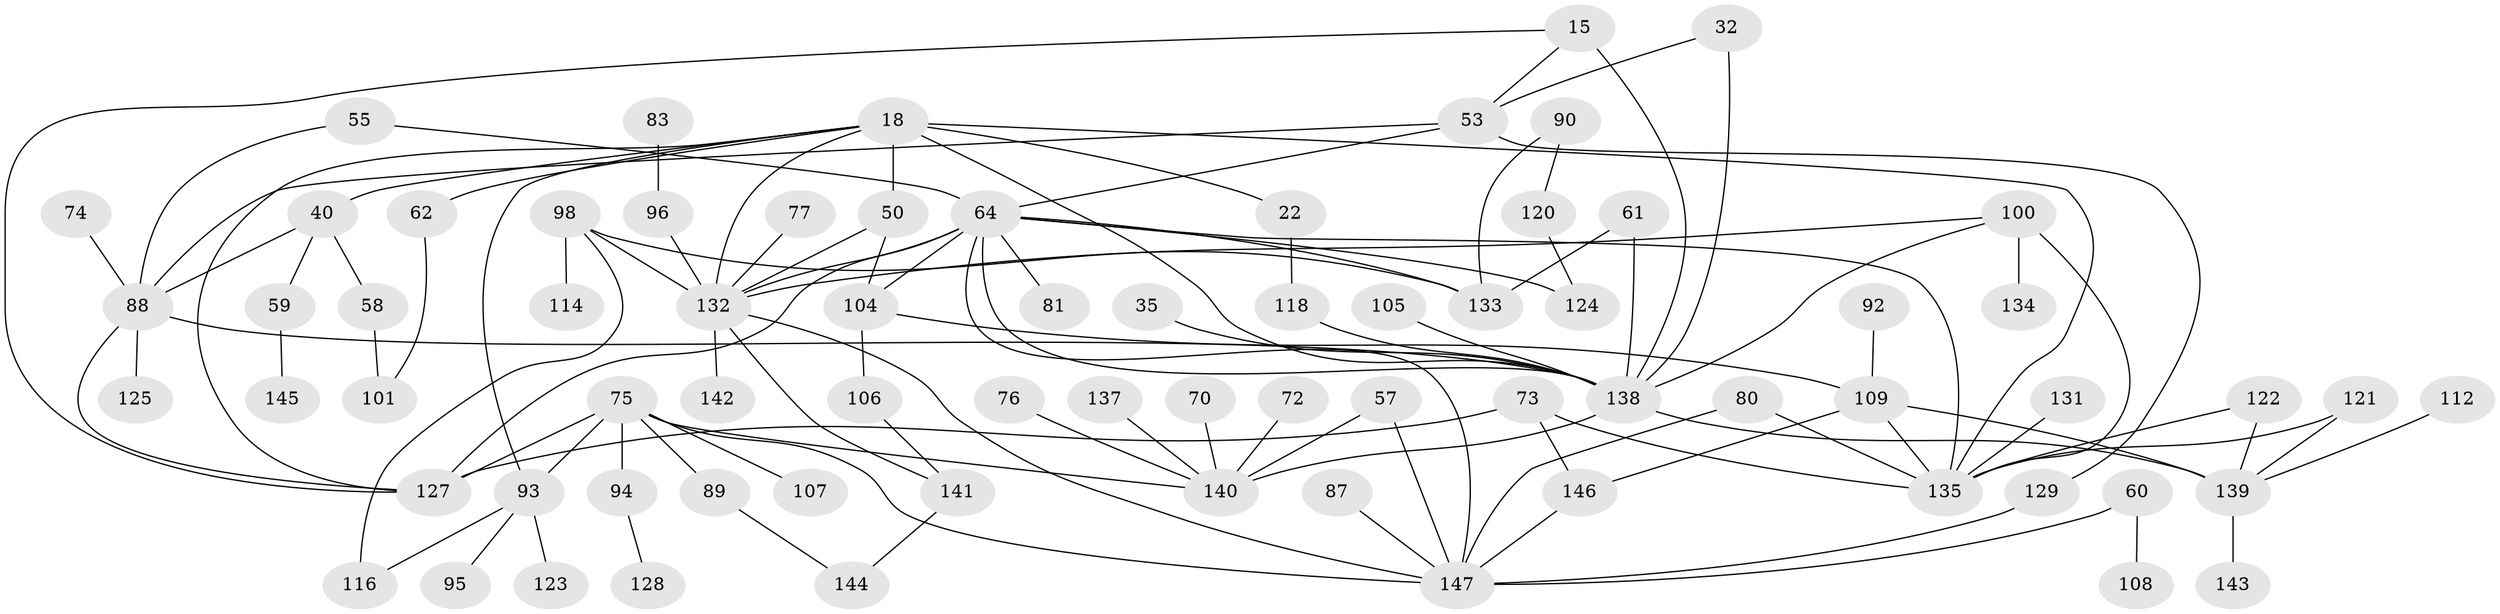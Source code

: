 // original degree distribution, {10: 0.006802721088435374, 7: 0.006802721088435374, 5: 0.06802721088435375, 3: 0.2108843537414966, 6: 0.047619047619047616, 4: 0.10884353741496598, 9: 0.006802721088435374, 8: 0.006802721088435374, 2: 0.3129251700680272, 1: 0.22448979591836735}
// Generated by graph-tools (version 1.1) at 2025/42/03/09/25 04:42:53]
// undirected, 73 vertices, 108 edges
graph export_dot {
graph [start="1"]
  node [color=gray90,style=filled];
  15;
  18 [super="+3+16"];
  22;
  32 [super="+28"];
  35;
  40;
  50 [super="+19"];
  53 [super="+29"];
  55;
  57;
  58;
  59;
  60;
  61;
  62;
  64 [super="+6+7+43"];
  70;
  72;
  73;
  74;
  75 [super="+48"];
  76;
  77;
  80;
  81;
  83;
  87;
  88 [super="+21"];
  89;
  90;
  92;
  93 [super="+51+84"];
  94;
  95;
  96 [super="+71"];
  98;
  100 [super="+47+67+97"];
  101;
  104 [super="+52"];
  105;
  106;
  107;
  108;
  109 [super="+78"];
  112;
  114;
  116;
  118;
  120;
  121;
  122;
  123;
  124;
  125;
  127 [super="+113"];
  128;
  129;
  131;
  132 [super="+111+63+119"];
  133 [super="+41"];
  134 [super="+103"];
  135 [super="+66+102+110"];
  137;
  138 [super="+26+130+11"];
  139 [super="+85+115"];
  140 [super="+27+42+49"];
  141 [super="+136"];
  142;
  143;
  144;
  145;
  146 [super="+117"];
  147 [super="+37"];
  15 -- 53 [weight=2];
  15 -- 138 [weight=3];
  15 -- 127;
  18 -- 22;
  18 -- 62;
  18 -- 50 [weight=2];
  18 -- 40;
  18 -- 138 [weight=4];
  18 -- 93;
  18 -- 135;
  18 -- 132;
  18 -- 127;
  22 -- 118;
  32 -- 53;
  32 -- 138;
  35 -- 138;
  40 -- 58;
  40 -- 59;
  40 -- 88;
  50 -- 132;
  50 -- 104;
  53 -- 129;
  53 -- 88;
  53 -- 64;
  55 -- 88;
  55 -- 64;
  57 -- 147;
  57 -- 140;
  58 -- 101;
  59 -- 145;
  60 -- 108;
  60 -- 147;
  61 -- 133;
  61 -- 138;
  62 -- 101;
  64 -- 132 [weight=3];
  64 -- 124;
  64 -- 104 [weight=2];
  64 -- 81;
  64 -- 133 [weight=2];
  64 -- 147;
  64 -- 138 [weight=2];
  64 -- 135 [weight=2];
  64 -- 127;
  70 -- 140;
  72 -- 140;
  73 -- 127;
  73 -- 146;
  73 -- 135 [weight=2];
  74 -- 88;
  75 -- 89;
  75 -- 107;
  75 -- 147 [weight=2];
  75 -- 94;
  75 -- 140;
  75 -- 93 [weight=2];
  75 -- 127;
  76 -- 140;
  77 -- 132;
  80 -- 147;
  80 -- 135;
  83 -- 96;
  87 -- 147;
  88 -- 125;
  88 -- 138 [weight=2];
  88 -- 127;
  89 -- 144;
  90 -- 120;
  90 -- 133;
  92 -- 109;
  93 -- 123;
  93 -- 116;
  93 -- 95;
  94 -- 128;
  96 -- 132;
  98 -- 114;
  98 -- 116;
  98 -- 133;
  98 -- 132;
  100 -- 134 [weight=2];
  100 -- 135;
  100 -- 138;
  100 -- 132;
  104 -- 106;
  104 -- 109;
  105 -- 138;
  106 -- 141;
  109 -- 146;
  109 -- 135;
  109 -- 139;
  112 -- 139;
  118 -- 138;
  120 -- 124;
  121 -- 139;
  121 -- 135;
  122 -- 139;
  122 -- 135;
  129 -- 147;
  131 -- 135;
  132 -- 147;
  132 -- 141;
  132 -- 142;
  137 -- 140;
  138 -- 140 [weight=2];
  138 -- 139 [weight=3];
  139 -- 143;
  141 -- 144;
  146 -- 147 [weight=2];
}
